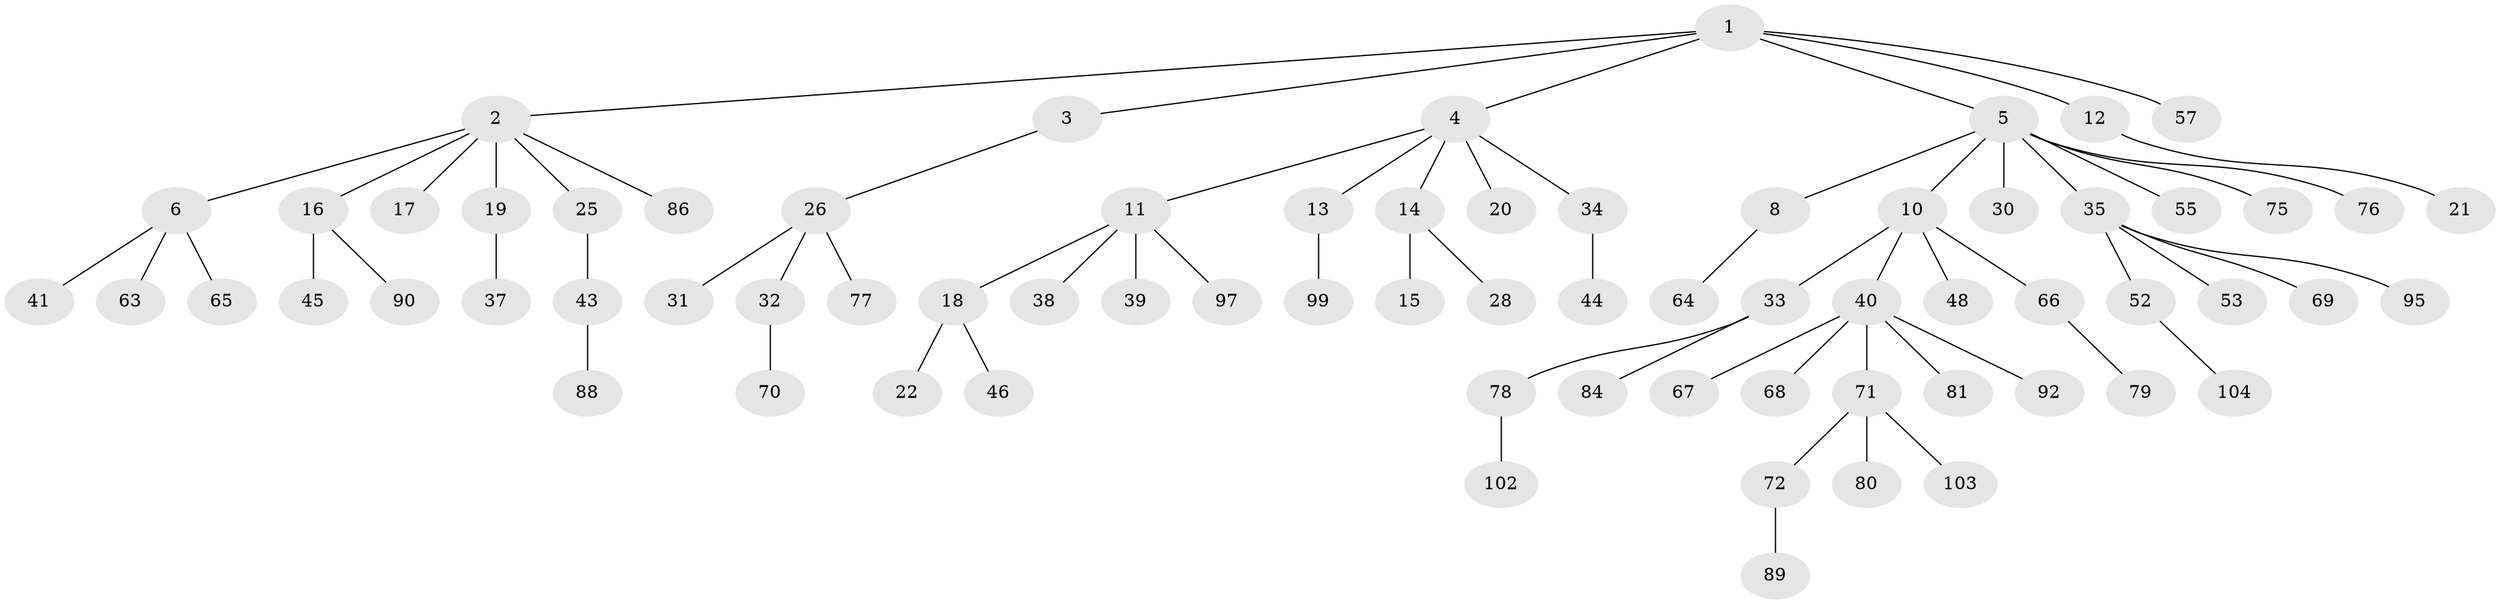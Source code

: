 // Generated by graph-tools (version 1.1) at 2025/24/03/03/25 07:24:07]
// undirected, 72 vertices, 71 edges
graph export_dot {
graph [start="1"]
  node [color=gray90,style=filled];
  1 [super="+29"];
  2 [super="+60"];
  3 [super="+62"];
  4 [super="+59"];
  5 [super="+7"];
  6 [super="+9"];
  8 [super="+47"];
  10 [super="+61"];
  11 [super="+27"];
  12 [super="+24"];
  13 [super="+51"];
  14 [super="+96"];
  15;
  16 [super="+74"];
  17 [super="+23"];
  18 [super="+50"];
  19;
  20;
  21 [super="+56"];
  22;
  25;
  26;
  28 [super="+83"];
  30 [super="+58"];
  31 [super="+98"];
  32 [super="+100"];
  33 [super="+42"];
  34;
  35 [super="+36"];
  37;
  38;
  39;
  40 [super="+49"];
  41 [super="+94"];
  43 [super="+85"];
  44 [super="+54"];
  45 [super="+105"];
  46;
  48;
  52 [super="+101"];
  53;
  55;
  57;
  63;
  64;
  65;
  66 [super="+87"];
  67;
  68;
  69;
  70;
  71 [super="+91"];
  72 [super="+73"];
  75;
  76 [super="+93"];
  77;
  78 [super="+82"];
  79;
  80;
  81;
  84;
  86;
  88;
  89;
  90;
  92;
  95;
  97;
  99;
  102;
  103;
  104;
  1 -- 2;
  1 -- 3;
  1 -- 4;
  1 -- 5;
  1 -- 12;
  1 -- 57;
  2 -- 6;
  2 -- 16;
  2 -- 17;
  2 -- 19;
  2 -- 25;
  2 -- 86;
  3 -- 26;
  4 -- 11;
  4 -- 13;
  4 -- 14;
  4 -- 20;
  4 -- 34;
  5 -- 8;
  5 -- 10;
  5 -- 35;
  5 -- 75;
  5 -- 76;
  5 -- 30;
  5 -- 55;
  6 -- 63;
  6 -- 65;
  6 -- 41;
  8 -- 64;
  10 -- 33;
  10 -- 40;
  10 -- 48;
  10 -- 66;
  11 -- 18;
  11 -- 38;
  11 -- 39;
  11 -- 97;
  12 -- 21;
  13 -- 99;
  14 -- 15;
  14 -- 28;
  16 -- 45;
  16 -- 90;
  18 -- 22;
  18 -- 46;
  19 -- 37;
  25 -- 43;
  26 -- 31;
  26 -- 32;
  26 -- 77;
  32 -- 70;
  33 -- 78;
  33 -- 84;
  34 -- 44;
  35 -- 52;
  35 -- 53;
  35 -- 69;
  35 -- 95;
  40 -- 67;
  40 -- 68;
  40 -- 92;
  40 -- 81;
  40 -- 71;
  43 -- 88;
  52 -- 104;
  66 -- 79;
  71 -- 72;
  71 -- 80;
  71 -- 103;
  72 -- 89;
  78 -- 102;
}
